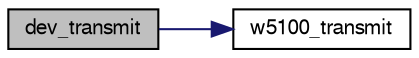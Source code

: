 digraph "dev_transmit"
{
  edge [fontname="FreeSans",fontsize="10",labelfontname="FreeSans",labelfontsize="10"];
  node [fontname="FreeSans",fontsize="10",shape=record];
  rankdir="LR";
  Node1 [label="dev_transmit",height=0.2,width=0.4,color="black", fillcolor="grey75", style="filled", fontcolor="black"];
  Node1 -> Node2 [color="midnightblue",fontsize="10",style="solid",fontname="FreeSans"];
  Node2 [label="w5100_transmit",height=0.2,width=0.4,color="black", fillcolor="white", style="filled",URL="$w5100_8c.html#a38d417bb07a2d9eeebe11b6009cd710d"];
}
